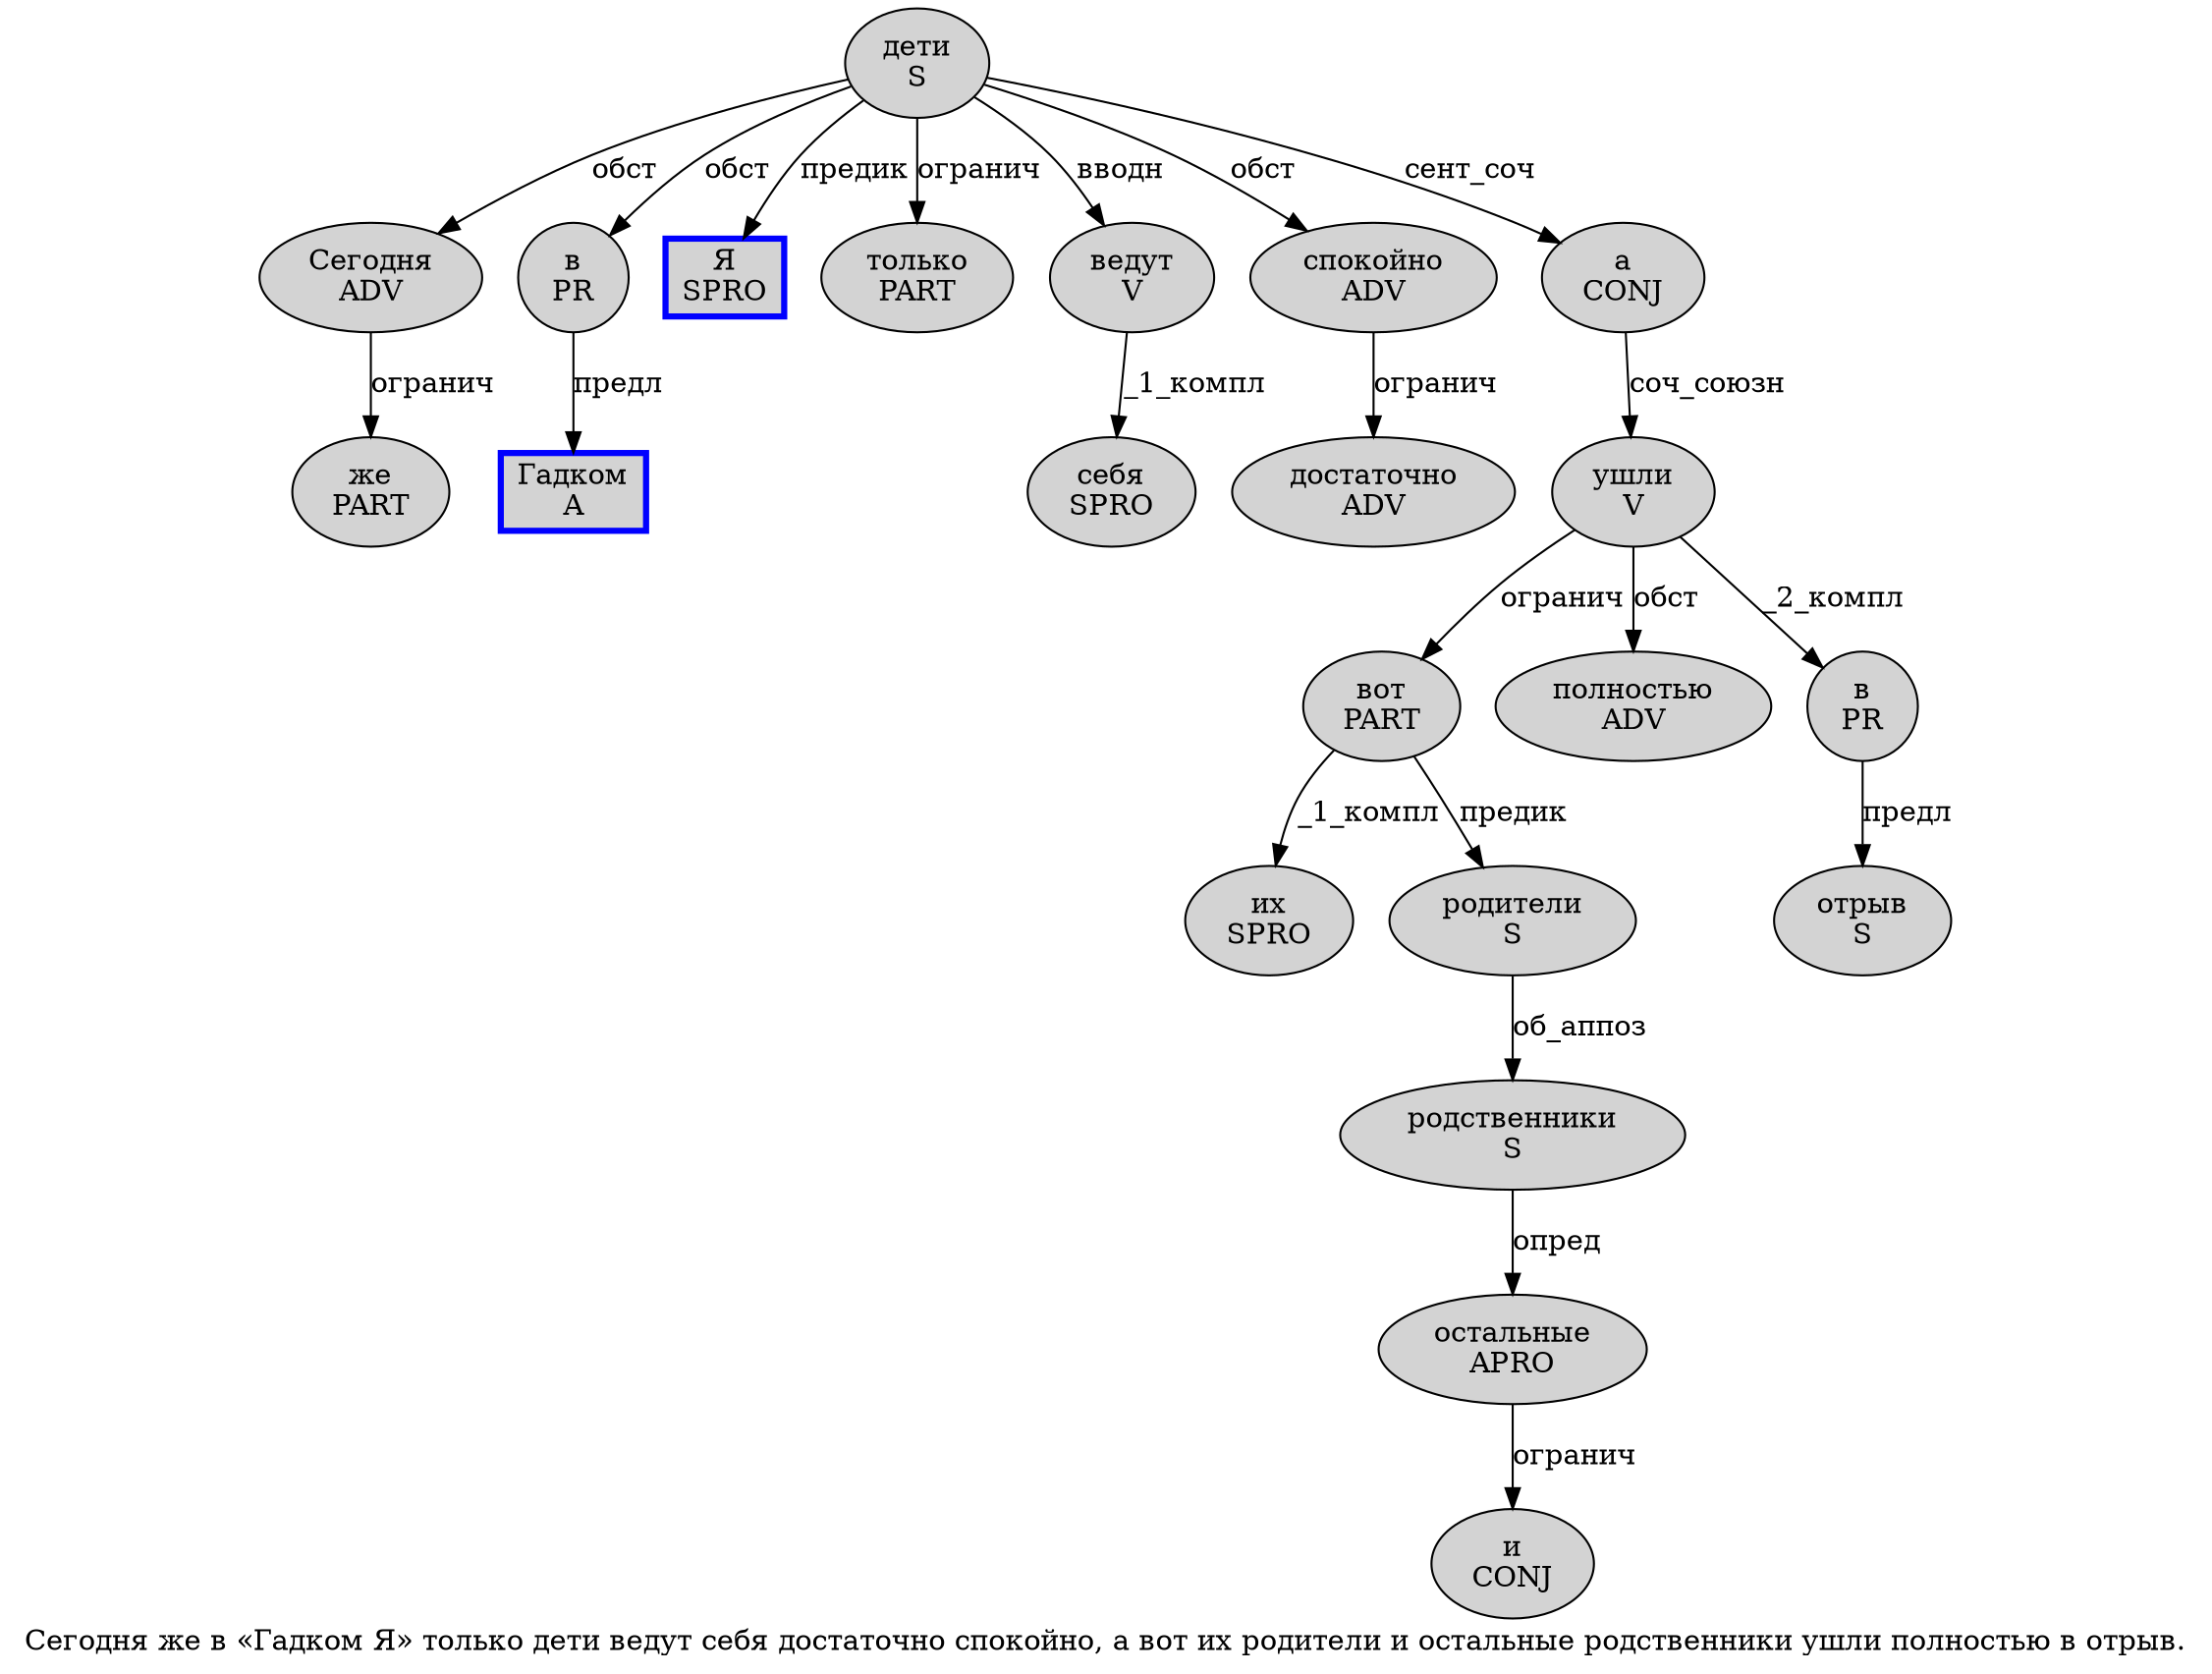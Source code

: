 digraph SENTENCE_2875 {
	graph [label="Сегодня же в «Гадком Я» только дети ведут себя достаточно спокойно, а вот их родители и остальные родственники ушли полностью в отрыв."]
	node [style=filled]
		0 [label="Сегодня
ADV" color="" fillcolor=lightgray penwidth=1 shape=ellipse]
		1 [label="же
PART" color="" fillcolor=lightgray penwidth=1 shape=ellipse]
		2 [label="в
PR" color="" fillcolor=lightgray penwidth=1 shape=ellipse]
		4 [label="Гадком
A" color=blue fillcolor=lightgray penwidth=3 shape=box]
		5 [label="Я
SPRO" color=blue fillcolor=lightgray penwidth=3 shape=box]
		7 [label="только
PART" color="" fillcolor=lightgray penwidth=1 shape=ellipse]
		8 [label="дети
S" color="" fillcolor=lightgray penwidth=1 shape=ellipse]
		9 [label="ведут
V" color="" fillcolor=lightgray penwidth=1 shape=ellipse]
		10 [label="себя
SPRO" color="" fillcolor=lightgray penwidth=1 shape=ellipse]
		11 [label="достаточно
ADV" color="" fillcolor=lightgray penwidth=1 shape=ellipse]
		12 [label="спокойно
ADV" color="" fillcolor=lightgray penwidth=1 shape=ellipse]
		14 [label="а
CONJ" color="" fillcolor=lightgray penwidth=1 shape=ellipse]
		15 [label="вот
PART" color="" fillcolor=lightgray penwidth=1 shape=ellipse]
		16 [label="их
SPRO" color="" fillcolor=lightgray penwidth=1 shape=ellipse]
		17 [label="родители
S" color="" fillcolor=lightgray penwidth=1 shape=ellipse]
		18 [label="и
CONJ" color="" fillcolor=lightgray penwidth=1 shape=ellipse]
		19 [label="остальные
APRO" color="" fillcolor=lightgray penwidth=1 shape=ellipse]
		20 [label="родственники
S" color="" fillcolor=lightgray penwidth=1 shape=ellipse]
		21 [label="ушли
V" color="" fillcolor=lightgray penwidth=1 shape=ellipse]
		22 [label="полностью
ADV" color="" fillcolor=lightgray penwidth=1 shape=ellipse]
		23 [label="в
PR" color="" fillcolor=lightgray penwidth=1 shape=ellipse]
		24 [label="отрыв
S" color="" fillcolor=lightgray penwidth=1 shape=ellipse]
			9 -> 10 [label="_1_компл"]
			17 -> 20 [label="об_аппоз"]
			0 -> 1 [label="огранич"]
			14 -> 21 [label="соч_союзн"]
			21 -> 15 [label="огранич"]
			21 -> 22 [label="обст"]
			21 -> 23 [label="_2_компл"]
			23 -> 24 [label="предл"]
			19 -> 18 [label="огранич"]
			20 -> 19 [label="опред"]
			15 -> 16 [label="_1_компл"]
			15 -> 17 [label="предик"]
			12 -> 11 [label="огранич"]
			2 -> 4 [label="предл"]
			8 -> 0 [label="обст"]
			8 -> 2 [label="обст"]
			8 -> 5 [label="предик"]
			8 -> 7 [label="огранич"]
			8 -> 9 [label="вводн"]
			8 -> 12 [label="обст"]
			8 -> 14 [label="сент_соч"]
}